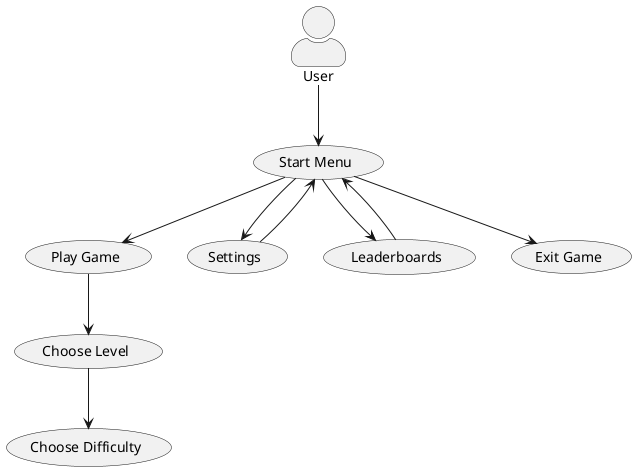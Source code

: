 @startuml
'https://plantuml.com/use-case-diagram

skinparam actorStyle awesome


User --> (Start Menu)
(Start Menu) --> (Play Game)
(Start Menu) --> (Settings)
(Start Menu) --> (Leaderboards)
(Start Menu) --> (Exit Game)

(Play Game) --> (Choose Level)
(Choose Level) --> (Choose Difficulty)

(Settings) --> (Start Menu)
(Leaderboards) --> (Start Menu)


(Start Menu)
(Play Game)
(Settings)
(Leaderboards)
(Exit Game)

@enduml